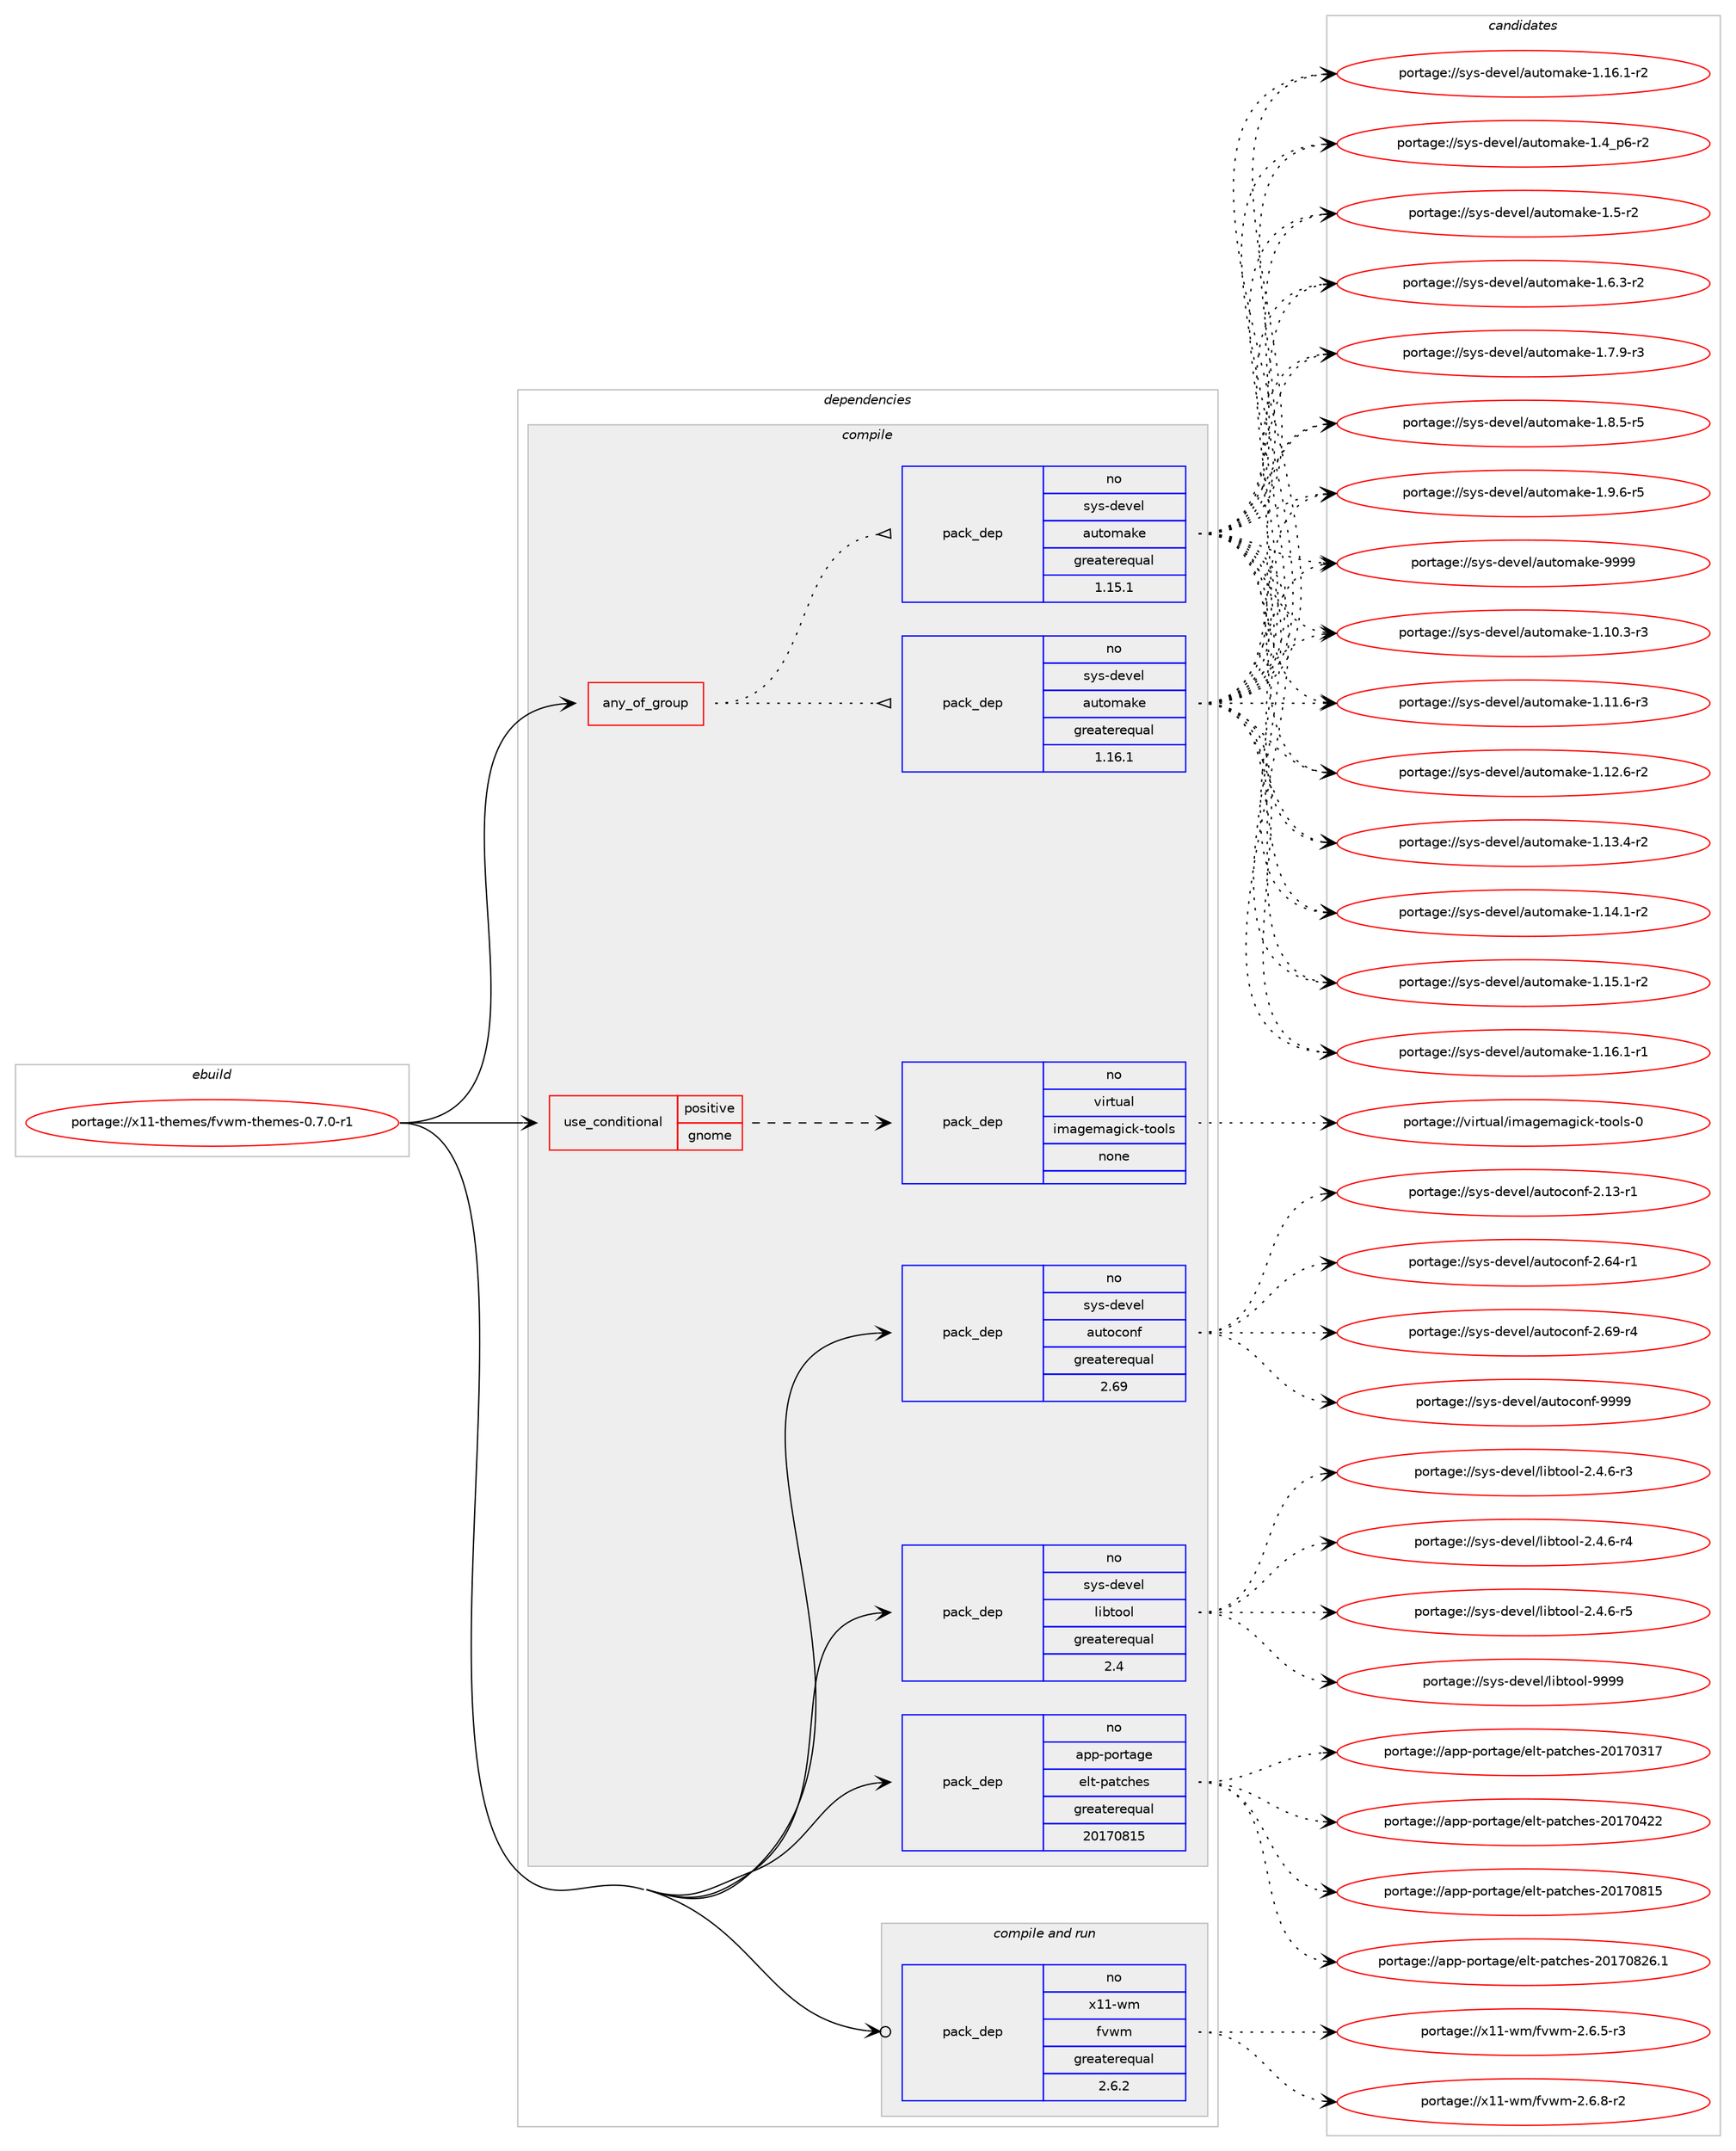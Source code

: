 digraph prolog {

# *************
# Graph options
# *************

newrank=true;
concentrate=true;
compound=true;
graph [rankdir=LR,fontname=Helvetica,fontsize=10,ranksep=1.5];#, ranksep=2.5, nodesep=0.2];
edge  [arrowhead=vee];
node  [fontname=Helvetica,fontsize=10];

# **********
# The ebuild
# **********

subgraph cluster_leftcol {
color=gray;
rank=same;
label=<<i>ebuild</i>>;
id [label="portage://x11-themes/fvwm-themes-0.7.0-r1", color=red, width=4, href="../x11-themes/fvwm-themes-0.7.0-r1.svg"];
}

# ****************
# The dependencies
# ****************

subgraph cluster_midcol {
color=gray;
label=<<i>dependencies</i>>;
subgraph cluster_compile {
fillcolor="#eeeeee";
style=filled;
label=<<i>compile</i>>;
subgraph any7990 {
dependency458136 [label=<<TABLE BORDER="0" CELLBORDER="1" CELLSPACING="0" CELLPADDING="4"><TR><TD CELLPADDING="10">any_of_group</TD></TR></TABLE>>, shape=none, color=red];subgraph pack340842 {
dependency458137 [label=<<TABLE BORDER="0" CELLBORDER="1" CELLSPACING="0" CELLPADDING="4" WIDTH="220"><TR><TD ROWSPAN="6" CELLPADDING="30">pack_dep</TD></TR><TR><TD WIDTH="110">no</TD></TR><TR><TD>sys-devel</TD></TR><TR><TD>automake</TD></TR><TR><TD>greaterequal</TD></TR><TR><TD>1.16.1</TD></TR></TABLE>>, shape=none, color=blue];
}
dependency458136:e -> dependency458137:w [weight=20,style="dotted",arrowhead="oinv"];
subgraph pack340843 {
dependency458138 [label=<<TABLE BORDER="0" CELLBORDER="1" CELLSPACING="0" CELLPADDING="4" WIDTH="220"><TR><TD ROWSPAN="6" CELLPADDING="30">pack_dep</TD></TR><TR><TD WIDTH="110">no</TD></TR><TR><TD>sys-devel</TD></TR><TR><TD>automake</TD></TR><TR><TD>greaterequal</TD></TR><TR><TD>1.15.1</TD></TR></TABLE>>, shape=none, color=blue];
}
dependency458136:e -> dependency458138:w [weight=20,style="dotted",arrowhead="oinv"];
}
id:e -> dependency458136:w [weight=20,style="solid",arrowhead="vee"];
subgraph cond109010 {
dependency458139 [label=<<TABLE BORDER="0" CELLBORDER="1" CELLSPACING="0" CELLPADDING="4"><TR><TD ROWSPAN="3" CELLPADDING="10">use_conditional</TD></TR><TR><TD>positive</TD></TR><TR><TD>gnome</TD></TR></TABLE>>, shape=none, color=red];
subgraph pack340844 {
dependency458140 [label=<<TABLE BORDER="0" CELLBORDER="1" CELLSPACING="0" CELLPADDING="4" WIDTH="220"><TR><TD ROWSPAN="6" CELLPADDING="30">pack_dep</TD></TR><TR><TD WIDTH="110">no</TD></TR><TR><TD>virtual</TD></TR><TR><TD>imagemagick-tools</TD></TR><TR><TD>none</TD></TR><TR><TD></TD></TR></TABLE>>, shape=none, color=blue];
}
dependency458139:e -> dependency458140:w [weight=20,style="dashed",arrowhead="vee"];
}
id:e -> dependency458139:w [weight=20,style="solid",arrowhead="vee"];
subgraph pack340845 {
dependency458141 [label=<<TABLE BORDER="0" CELLBORDER="1" CELLSPACING="0" CELLPADDING="4" WIDTH="220"><TR><TD ROWSPAN="6" CELLPADDING="30">pack_dep</TD></TR><TR><TD WIDTH="110">no</TD></TR><TR><TD>app-portage</TD></TR><TR><TD>elt-patches</TD></TR><TR><TD>greaterequal</TD></TR><TR><TD>20170815</TD></TR></TABLE>>, shape=none, color=blue];
}
id:e -> dependency458141:w [weight=20,style="solid",arrowhead="vee"];
subgraph pack340846 {
dependency458142 [label=<<TABLE BORDER="0" CELLBORDER="1" CELLSPACING="0" CELLPADDING="4" WIDTH="220"><TR><TD ROWSPAN="6" CELLPADDING="30">pack_dep</TD></TR><TR><TD WIDTH="110">no</TD></TR><TR><TD>sys-devel</TD></TR><TR><TD>autoconf</TD></TR><TR><TD>greaterequal</TD></TR><TR><TD>2.69</TD></TR></TABLE>>, shape=none, color=blue];
}
id:e -> dependency458142:w [weight=20,style="solid",arrowhead="vee"];
subgraph pack340847 {
dependency458143 [label=<<TABLE BORDER="0" CELLBORDER="1" CELLSPACING="0" CELLPADDING="4" WIDTH="220"><TR><TD ROWSPAN="6" CELLPADDING="30">pack_dep</TD></TR><TR><TD WIDTH="110">no</TD></TR><TR><TD>sys-devel</TD></TR><TR><TD>libtool</TD></TR><TR><TD>greaterequal</TD></TR><TR><TD>2.4</TD></TR></TABLE>>, shape=none, color=blue];
}
id:e -> dependency458143:w [weight=20,style="solid",arrowhead="vee"];
}
subgraph cluster_compileandrun {
fillcolor="#eeeeee";
style=filled;
label=<<i>compile and run</i>>;
subgraph pack340848 {
dependency458144 [label=<<TABLE BORDER="0" CELLBORDER="1" CELLSPACING="0" CELLPADDING="4" WIDTH="220"><TR><TD ROWSPAN="6" CELLPADDING="30">pack_dep</TD></TR><TR><TD WIDTH="110">no</TD></TR><TR><TD>x11-wm</TD></TR><TR><TD>fvwm</TD></TR><TR><TD>greaterequal</TD></TR><TR><TD>2.6.2</TD></TR></TABLE>>, shape=none, color=blue];
}
id:e -> dependency458144:w [weight=20,style="solid",arrowhead="odotvee"];
}
subgraph cluster_run {
fillcolor="#eeeeee";
style=filled;
label=<<i>run</i>>;
}
}

# **************
# The candidates
# **************

subgraph cluster_choices {
rank=same;
color=gray;
label=<<i>candidates</i>>;

subgraph choice340842 {
color=black;
nodesep=1;
choiceportage11512111545100101118101108479711711611110997107101454946494846514511451 [label="portage://sys-devel/automake-1.10.3-r3", color=red, width=4,href="../sys-devel/automake-1.10.3-r3.svg"];
choiceportage11512111545100101118101108479711711611110997107101454946494946544511451 [label="portage://sys-devel/automake-1.11.6-r3", color=red, width=4,href="../sys-devel/automake-1.11.6-r3.svg"];
choiceportage11512111545100101118101108479711711611110997107101454946495046544511450 [label="portage://sys-devel/automake-1.12.6-r2", color=red, width=4,href="../sys-devel/automake-1.12.6-r2.svg"];
choiceportage11512111545100101118101108479711711611110997107101454946495146524511450 [label="portage://sys-devel/automake-1.13.4-r2", color=red, width=4,href="../sys-devel/automake-1.13.4-r2.svg"];
choiceportage11512111545100101118101108479711711611110997107101454946495246494511450 [label="portage://sys-devel/automake-1.14.1-r2", color=red, width=4,href="../sys-devel/automake-1.14.1-r2.svg"];
choiceportage11512111545100101118101108479711711611110997107101454946495346494511450 [label="portage://sys-devel/automake-1.15.1-r2", color=red, width=4,href="../sys-devel/automake-1.15.1-r2.svg"];
choiceportage11512111545100101118101108479711711611110997107101454946495446494511449 [label="portage://sys-devel/automake-1.16.1-r1", color=red, width=4,href="../sys-devel/automake-1.16.1-r1.svg"];
choiceportage11512111545100101118101108479711711611110997107101454946495446494511450 [label="portage://sys-devel/automake-1.16.1-r2", color=red, width=4,href="../sys-devel/automake-1.16.1-r2.svg"];
choiceportage115121115451001011181011084797117116111109971071014549465295112544511450 [label="portage://sys-devel/automake-1.4_p6-r2", color=red, width=4,href="../sys-devel/automake-1.4_p6-r2.svg"];
choiceportage11512111545100101118101108479711711611110997107101454946534511450 [label="portage://sys-devel/automake-1.5-r2", color=red, width=4,href="../sys-devel/automake-1.5-r2.svg"];
choiceportage115121115451001011181011084797117116111109971071014549465446514511450 [label="portage://sys-devel/automake-1.6.3-r2", color=red, width=4,href="../sys-devel/automake-1.6.3-r2.svg"];
choiceportage115121115451001011181011084797117116111109971071014549465546574511451 [label="portage://sys-devel/automake-1.7.9-r3", color=red, width=4,href="../sys-devel/automake-1.7.9-r3.svg"];
choiceportage115121115451001011181011084797117116111109971071014549465646534511453 [label="portage://sys-devel/automake-1.8.5-r5", color=red, width=4,href="../sys-devel/automake-1.8.5-r5.svg"];
choiceportage115121115451001011181011084797117116111109971071014549465746544511453 [label="portage://sys-devel/automake-1.9.6-r5", color=red, width=4,href="../sys-devel/automake-1.9.6-r5.svg"];
choiceportage115121115451001011181011084797117116111109971071014557575757 [label="portage://sys-devel/automake-9999", color=red, width=4,href="../sys-devel/automake-9999.svg"];
dependency458137:e -> choiceportage11512111545100101118101108479711711611110997107101454946494846514511451:w [style=dotted,weight="100"];
dependency458137:e -> choiceportage11512111545100101118101108479711711611110997107101454946494946544511451:w [style=dotted,weight="100"];
dependency458137:e -> choiceportage11512111545100101118101108479711711611110997107101454946495046544511450:w [style=dotted,weight="100"];
dependency458137:e -> choiceportage11512111545100101118101108479711711611110997107101454946495146524511450:w [style=dotted,weight="100"];
dependency458137:e -> choiceportage11512111545100101118101108479711711611110997107101454946495246494511450:w [style=dotted,weight="100"];
dependency458137:e -> choiceportage11512111545100101118101108479711711611110997107101454946495346494511450:w [style=dotted,weight="100"];
dependency458137:e -> choiceportage11512111545100101118101108479711711611110997107101454946495446494511449:w [style=dotted,weight="100"];
dependency458137:e -> choiceportage11512111545100101118101108479711711611110997107101454946495446494511450:w [style=dotted,weight="100"];
dependency458137:e -> choiceportage115121115451001011181011084797117116111109971071014549465295112544511450:w [style=dotted,weight="100"];
dependency458137:e -> choiceportage11512111545100101118101108479711711611110997107101454946534511450:w [style=dotted,weight="100"];
dependency458137:e -> choiceportage115121115451001011181011084797117116111109971071014549465446514511450:w [style=dotted,weight="100"];
dependency458137:e -> choiceportage115121115451001011181011084797117116111109971071014549465546574511451:w [style=dotted,weight="100"];
dependency458137:e -> choiceportage115121115451001011181011084797117116111109971071014549465646534511453:w [style=dotted,weight="100"];
dependency458137:e -> choiceportage115121115451001011181011084797117116111109971071014549465746544511453:w [style=dotted,weight="100"];
dependency458137:e -> choiceportage115121115451001011181011084797117116111109971071014557575757:w [style=dotted,weight="100"];
}
subgraph choice340843 {
color=black;
nodesep=1;
choiceportage11512111545100101118101108479711711611110997107101454946494846514511451 [label="portage://sys-devel/automake-1.10.3-r3", color=red, width=4,href="../sys-devel/automake-1.10.3-r3.svg"];
choiceportage11512111545100101118101108479711711611110997107101454946494946544511451 [label="portage://sys-devel/automake-1.11.6-r3", color=red, width=4,href="../sys-devel/automake-1.11.6-r3.svg"];
choiceportage11512111545100101118101108479711711611110997107101454946495046544511450 [label="portage://sys-devel/automake-1.12.6-r2", color=red, width=4,href="../sys-devel/automake-1.12.6-r2.svg"];
choiceportage11512111545100101118101108479711711611110997107101454946495146524511450 [label="portage://sys-devel/automake-1.13.4-r2", color=red, width=4,href="../sys-devel/automake-1.13.4-r2.svg"];
choiceportage11512111545100101118101108479711711611110997107101454946495246494511450 [label="portage://sys-devel/automake-1.14.1-r2", color=red, width=4,href="../sys-devel/automake-1.14.1-r2.svg"];
choiceportage11512111545100101118101108479711711611110997107101454946495346494511450 [label="portage://sys-devel/automake-1.15.1-r2", color=red, width=4,href="../sys-devel/automake-1.15.1-r2.svg"];
choiceportage11512111545100101118101108479711711611110997107101454946495446494511449 [label="portage://sys-devel/automake-1.16.1-r1", color=red, width=4,href="../sys-devel/automake-1.16.1-r1.svg"];
choiceportage11512111545100101118101108479711711611110997107101454946495446494511450 [label="portage://sys-devel/automake-1.16.1-r2", color=red, width=4,href="../sys-devel/automake-1.16.1-r2.svg"];
choiceportage115121115451001011181011084797117116111109971071014549465295112544511450 [label="portage://sys-devel/automake-1.4_p6-r2", color=red, width=4,href="../sys-devel/automake-1.4_p6-r2.svg"];
choiceportage11512111545100101118101108479711711611110997107101454946534511450 [label="portage://sys-devel/automake-1.5-r2", color=red, width=4,href="../sys-devel/automake-1.5-r2.svg"];
choiceportage115121115451001011181011084797117116111109971071014549465446514511450 [label="portage://sys-devel/automake-1.6.3-r2", color=red, width=4,href="../sys-devel/automake-1.6.3-r2.svg"];
choiceportage115121115451001011181011084797117116111109971071014549465546574511451 [label="portage://sys-devel/automake-1.7.9-r3", color=red, width=4,href="../sys-devel/automake-1.7.9-r3.svg"];
choiceportage115121115451001011181011084797117116111109971071014549465646534511453 [label="portage://sys-devel/automake-1.8.5-r5", color=red, width=4,href="../sys-devel/automake-1.8.5-r5.svg"];
choiceportage115121115451001011181011084797117116111109971071014549465746544511453 [label="portage://sys-devel/automake-1.9.6-r5", color=red, width=4,href="../sys-devel/automake-1.9.6-r5.svg"];
choiceportage115121115451001011181011084797117116111109971071014557575757 [label="portage://sys-devel/automake-9999", color=red, width=4,href="../sys-devel/automake-9999.svg"];
dependency458138:e -> choiceportage11512111545100101118101108479711711611110997107101454946494846514511451:w [style=dotted,weight="100"];
dependency458138:e -> choiceportage11512111545100101118101108479711711611110997107101454946494946544511451:w [style=dotted,weight="100"];
dependency458138:e -> choiceportage11512111545100101118101108479711711611110997107101454946495046544511450:w [style=dotted,weight="100"];
dependency458138:e -> choiceportage11512111545100101118101108479711711611110997107101454946495146524511450:w [style=dotted,weight="100"];
dependency458138:e -> choiceportage11512111545100101118101108479711711611110997107101454946495246494511450:w [style=dotted,weight="100"];
dependency458138:e -> choiceportage11512111545100101118101108479711711611110997107101454946495346494511450:w [style=dotted,weight="100"];
dependency458138:e -> choiceportage11512111545100101118101108479711711611110997107101454946495446494511449:w [style=dotted,weight="100"];
dependency458138:e -> choiceportage11512111545100101118101108479711711611110997107101454946495446494511450:w [style=dotted,weight="100"];
dependency458138:e -> choiceportage115121115451001011181011084797117116111109971071014549465295112544511450:w [style=dotted,weight="100"];
dependency458138:e -> choiceportage11512111545100101118101108479711711611110997107101454946534511450:w [style=dotted,weight="100"];
dependency458138:e -> choiceportage115121115451001011181011084797117116111109971071014549465446514511450:w [style=dotted,weight="100"];
dependency458138:e -> choiceportage115121115451001011181011084797117116111109971071014549465546574511451:w [style=dotted,weight="100"];
dependency458138:e -> choiceportage115121115451001011181011084797117116111109971071014549465646534511453:w [style=dotted,weight="100"];
dependency458138:e -> choiceportage115121115451001011181011084797117116111109971071014549465746544511453:w [style=dotted,weight="100"];
dependency458138:e -> choiceportage115121115451001011181011084797117116111109971071014557575757:w [style=dotted,weight="100"];
}
subgraph choice340844 {
color=black;
nodesep=1;
choiceportage1181051141161179710847105109971031011099710310599107451161111111081154548 [label="portage://virtual/imagemagick-tools-0", color=red, width=4,href="../virtual/imagemagick-tools-0.svg"];
dependency458140:e -> choiceportage1181051141161179710847105109971031011099710310599107451161111111081154548:w [style=dotted,weight="100"];
}
subgraph choice340845 {
color=black;
nodesep=1;
choiceportage97112112451121111141169710310147101108116451129711699104101115455048495548514955 [label="portage://app-portage/elt-patches-20170317", color=red, width=4,href="../app-portage/elt-patches-20170317.svg"];
choiceportage97112112451121111141169710310147101108116451129711699104101115455048495548525050 [label="portage://app-portage/elt-patches-20170422", color=red, width=4,href="../app-portage/elt-patches-20170422.svg"];
choiceportage97112112451121111141169710310147101108116451129711699104101115455048495548564953 [label="portage://app-portage/elt-patches-20170815", color=red, width=4,href="../app-portage/elt-patches-20170815.svg"];
choiceportage971121124511211111411697103101471011081164511297116991041011154550484955485650544649 [label="portage://app-portage/elt-patches-20170826.1", color=red, width=4,href="../app-portage/elt-patches-20170826.1.svg"];
dependency458141:e -> choiceportage97112112451121111141169710310147101108116451129711699104101115455048495548514955:w [style=dotted,weight="100"];
dependency458141:e -> choiceportage97112112451121111141169710310147101108116451129711699104101115455048495548525050:w [style=dotted,weight="100"];
dependency458141:e -> choiceportage97112112451121111141169710310147101108116451129711699104101115455048495548564953:w [style=dotted,weight="100"];
dependency458141:e -> choiceportage971121124511211111411697103101471011081164511297116991041011154550484955485650544649:w [style=dotted,weight="100"];
}
subgraph choice340846 {
color=black;
nodesep=1;
choiceportage1151211154510010111810110847971171161119911111010245504649514511449 [label="portage://sys-devel/autoconf-2.13-r1", color=red, width=4,href="../sys-devel/autoconf-2.13-r1.svg"];
choiceportage1151211154510010111810110847971171161119911111010245504654524511449 [label="portage://sys-devel/autoconf-2.64-r1", color=red, width=4,href="../sys-devel/autoconf-2.64-r1.svg"];
choiceportage1151211154510010111810110847971171161119911111010245504654574511452 [label="portage://sys-devel/autoconf-2.69-r4", color=red, width=4,href="../sys-devel/autoconf-2.69-r4.svg"];
choiceportage115121115451001011181011084797117116111991111101024557575757 [label="portage://sys-devel/autoconf-9999", color=red, width=4,href="../sys-devel/autoconf-9999.svg"];
dependency458142:e -> choiceportage1151211154510010111810110847971171161119911111010245504649514511449:w [style=dotted,weight="100"];
dependency458142:e -> choiceportage1151211154510010111810110847971171161119911111010245504654524511449:w [style=dotted,weight="100"];
dependency458142:e -> choiceportage1151211154510010111810110847971171161119911111010245504654574511452:w [style=dotted,weight="100"];
dependency458142:e -> choiceportage115121115451001011181011084797117116111991111101024557575757:w [style=dotted,weight="100"];
}
subgraph choice340847 {
color=black;
nodesep=1;
choiceportage1151211154510010111810110847108105981161111111084550465246544511451 [label="portage://sys-devel/libtool-2.4.6-r3", color=red, width=4,href="../sys-devel/libtool-2.4.6-r3.svg"];
choiceportage1151211154510010111810110847108105981161111111084550465246544511452 [label="portage://sys-devel/libtool-2.4.6-r4", color=red, width=4,href="../sys-devel/libtool-2.4.6-r4.svg"];
choiceportage1151211154510010111810110847108105981161111111084550465246544511453 [label="portage://sys-devel/libtool-2.4.6-r5", color=red, width=4,href="../sys-devel/libtool-2.4.6-r5.svg"];
choiceportage1151211154510010111810110847108105981161111111084557575757 [label="portage://sys-devel/libtool-9999", color=red, width=4,href="../sys-devel/libtool-9999.svg"];
dependency458143:e -> choiceportage1151211154510010111810110847108105981161111111084550465246544511451:w [style=dotted,weight="100"];
dependency458143:e -> choiceportage1151211154510010111810110847108105981161111111084550465246544511452:w [style=dotted,weight="100"];
dependency458143:e -> choiceportage1151211154510010111810110847108105981161111111084550465246544511453:w [style=dotted,weight="100"];
dependency458143:e -> choiceportage1151211154510010111810110847108105981161111111084557575757:w [style=dotted,weight="100"];
}
subgraph choice340848 {
color=black;
nodesep=1;
choiceportage120494945119109471021181191094550465446534511451 [label="portage://x11-wm/fvwm-2.6.5-r3", color=red, width=4,href="../x11-wm/fvwm-2.6.5-r3.svg"];
choiceportage120494945119109471021181191094550465446564511450 [label="portage://x11-wm/fvwm-2.6.8-r2", color=red, width=4,href="../x11-wm/fvwm-2.6.8-r2.svg"];
dependency458144:e -> choiceportage120494945119109471021181191094550465446534511451:w [style=dotted,weight="100"];
dependency458144:e -> choiceportage120494945119109471021181191094550465446564511450:w [style=dotted,weight="100"];
}
}

}
